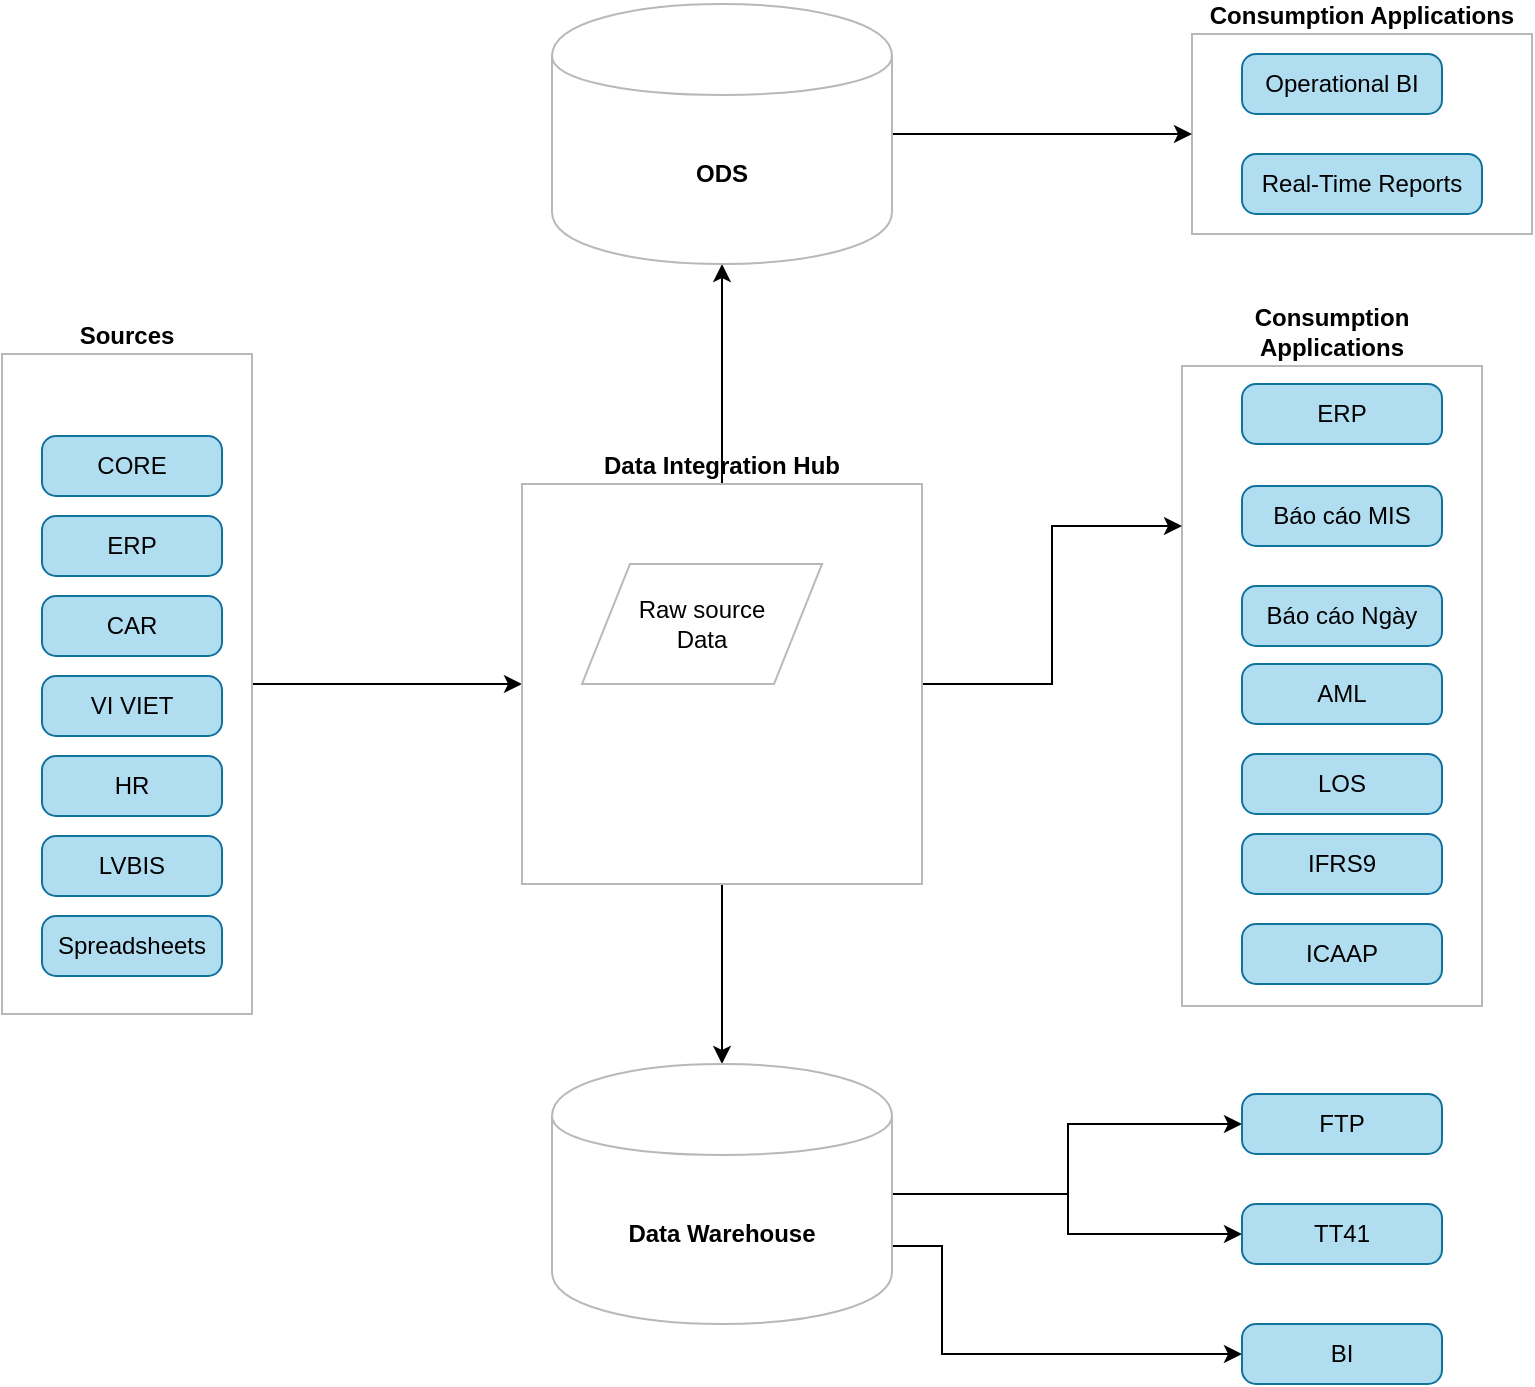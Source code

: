 <mxfile version="12.9.14" type="github">
  <diagram id="QeJ1PeQarsX0hW5se8th" name="Page-1">
    <mxGraphModel dx="1422" dy="763" grid="1" gridSize="10" guides="1" tooltips="1" connect="1" arrows="1" fold="1" page="1" pageScale="1" pageWidth="850" pageHeight="1100" math="0" shadow="0">
      <root>
        <mxCell id="0" />
        <mxCell id="1" parent="0" />
        <mxCell id="iZZk4Q9hEZwyQge0-GY_-52" value="Consumption Applications" style="rounded=0;whiteSpace=wrap;html=1;strokeColor=#B8B8B8;labelPosition=center;verticalLabelPosition=top;align=center;verticalAlign=bottom;fontStyle=1" vertex="1" parent="1">
          <mxGeometry x="635" y="84" width="170" height="100" as="geometry" />
        </mxCell>
        <mxCell id="iZZk4Q9hEZwyQge0-GY_-39" value="Consumption Applications" style="rounded=0;whiteSpace=wrap;html=1;strokeColor=#B8B8B8;labelPosition=center;verticalLabelPosition=top;align=center;verticalAlign=bottom;fontStyle=1" vertex="1" parent="1">
          <mxGeometry x="630" y="250" width="150" height="320" as="geometry" />
        </mxCell>
        <mxCell id="iZZk4Q9hEZwyQge0-GY_-23" value="" style="edgeStyle=orthogonalEdgeStyle;rounded=0;orthogonalLoop=1;jettySize=auto;html=1;entryX=0;entryY=0.5;entryDx=0;entryDy=0;" edge="1" parent="1" source="iZZk4Q9hEZwyQge0-GY_-18" target="iZZk4Q9hEZwyQge0-GY_-1">
          <mxGeometry relative="1" as="geometry">
            <mxPoint x="280" y="409" as="targetPoint" />
          </mxGeometry>
        </mxCell>
        <mxCell id="iZZk4Q9hEZwyQge0-GY_-18" value="Sources" style="rounded=0;whiteSpace=wrap;html=1;strokeColor=#B8B8B8;labelPosition=center;verticalLabelPosition=top;align=center;verticalAlign=bottom;fontStyle=1" vertex="1" parent="1">
          <mxGeometry x="40" y="244" width="125" height="330" as="geometry" />
        </mxCell>
        <mxCell id="iZZk4Q9hEZwyQge0-GY_-25" value="" style="edgeStyle=orthogonalEdgeStyle;rounded=0;orthogonalLoop=1;jettySize=auto;html=1;" edge="1" parent="1" source="iZZk4Q9hEZwyQge0-GY_-1" target="iZZk4Q9hEZwyQge0-GY_-24">
          <mxGeometry relative="1" as="geometry" />
        </mxCell>
        <mxCell id="iZZk4Q9hEZwyQge0-GY_-27" value="" style="edgeStyle=orthogonalEdgeStyle;rounded=0;orthogonalLoop=1;jettySize=auto;html=1;" edge="1" parent="1" source="iZZk4Q9hEZwyQge0-GY_-1" target="iZZk4Q9hEZwyQge0-GY_-26">
          <mxGeometry relative="1" as="geometry" />
        </mxCell>
        <mxCell id="iZZk4Q9hEZwyQge0-GY_-41" value="" style="edgeStyle=orthogonalEdgeStyle;rounded=0;orthogonalLoop=1;jettySize=auto;html=1;entryX=0;entryY=0.25;entryDx=0;entryDy=0;" edge="1" parent="1" source="iZZk4Q9hEZwyQge0-GY_-1" target="iZZk4Q9hEZwyQge0-GY_-39">
          <mxGeometry relative="1" as="geometry">
            <mxPoint x="580" y="409" as="targetPoint" />
          </mxGeometry>
        </mxCell>
        <mxCell id="iZZk4Q9hEZwyQge0-GY_-1" value="Data Integration Hub" style="whiteSpace=wrap;html=1;aspect=fixed;strokeColor=#B8B8B8;labelPosition=center;verticalLabelPosition=top;align=center;verticalAlign=bottom;fontStyle=1" vertex="1" parent="1">
          <mxGeometry x="300" y="309" width="200" height="200" as="geometry" />
        </mxCell>
        <mxCell id="iZZk4Q9hEZwyQge0-GY_-8" value="HR" style="rounded=1;whiteSpace=wrap;html=1;absoluteArcSize=1;arcSize=14;strokeWidth=1;fillColor=#b1ddf0;strokeColor=#10739e;" vertex="1" parent="1">
          <mxGeometry x="60" y="445" width="90" height="30" as="geometry" />
        </mxCell>
        <mxCell id="iZZk4Q9hEZwyQge0-GY_-10" value="Spreadsheets" style="rounded=1;whiteSpace=wrap;html=1;absoluteArcSize=1;arcSize=14;strokeWidth=1;fillColor=#b1ddf0;strokeColor=#10739e;" vertex="1" parent="1">
          <mxGeometry x="60" y="525" width="90" height="30" as="geometry" />
        </mxCell>
        <mxCell id="iZZk4Q9hEZwyQge0-GY_-12" value="CORE" style="rounded=1;whiteSpace=wrap;html=1;absoluteArcSize=1;arcSize=14;strokeWidth=1;fillColor=#b1ddf0;strokeColor=#10739e;" vertex="1" parent="1">
          <mxGeometry x="60" y="285" width="90" height="30" as="geometry" />
        </mxCell>
        <mxCell id="iZZk4Q9hEZwyQge0-GY_-13" value="LVBIS" style="rounded=1;whiteSpace=wrap;html=1;absoluteArcSize=1;arcSize=14;strokeWidth=1;fillColor=#b1ddf0;strokeColor=#10739e;" vertex="1" parent="1">
          <mxGeometry x="60" y="485" width="90" height="30" as="geometry" />
        </mxCell>
        <mxCell id="iZZk4Q9hEZwyQge0-GY_-14" value="CAR" style="rounded=1;whiteSpace=wrap;html=1;absoluteArcSize=1;arcSize=14;strokeWidth=1;fillColor=#b1ddf0;strokeColor=#10739e;" vertex="1" parent="1">
          <mxGeometry x="60" y="365" width="90" height="30" as="geometry" />
        </mxCell>
        <mxCell id="iZZk4Q9hEZwyQge0-GY_-15" value="ERP" style="rounded=1;whiteSpace=wrap;html=1;absoluteArcSize=1;arcSize=14;strokeWidth=1;fillColor=#b1ddf0;strokeColor=#10739e;" vertex="1" parent="1">
          <mxGeometry x="60" y="325" width="90" height="30" as="geometry" />
        </mxCell>
        <mxCell id="iZZk4Q9hEZwyQge0-GY_-16" value="VI VIET" style="rounded=1;whiteSpace=wrap;html=1;absoluteArcSize=1;arcSize=14;strokeWidth=1;fillColor=#b1ddf0;strokeColor=#10739e;" vertex="1" parent="1">
          <mxGeometry x="60" y="405" width="90" height="30" as="geometry" />
        </mxCell>
        <mxCell id="iZZk4Q9hEZwyQge0-GY_-37" value="" style="edgeStyle=orthogonalEdgeStyle;rounded=0;orthogonalLoop=1;jettySize=auto;html=1;" edge="1" parent="1" source="iZZk4Q9hEZwyQge0-GY_-24" target="iZZk4Q9hEZwyQge0-GY_-30">
          <mxGeometry relative="1" as="geometry">
            <mxPoint x="565" y="664" as="targetPoint" />
            <Array as="points">
              <mxPoint x="573" y="664" />
              <mxPoint x="573" y="684" />
            </Array>
          </mxGeometry>
        </mxCell>
        <mxCell id="iZZk4Q9hEZwyQge0-GY_-48" value="" style="edgeStyle=orthogonalEdgeStyle;rounded=0;orthogonalLoop=1;jettySize=auto;html=1;entryX=0;entryY=0.5;entryDx=0;entryDy=0;exitX=1;exitY=0.7;exitDx=0;exitDy=0;" edge="1" parent="1" source="iZZk4Q9hEZwyQge0-GY_-24" target="iZZk4Q9hEZwyQge0-GY_-46">
          <mxGeometry relative="1" as="geometry">
            <mxPoint x="510" y="729" as="sourcePoint" />
            <mxPoint x="565" y="664" as="targetPoint" />
            <Array as="points">
              <mxPoint x="510" y="690" />
              <mxPoint x="510" y="744" />
            </Array>
          </mxGeometry>
        </mxCell>
        <mxCell id="iZZk4Q9hEZwyQge0-GY_-49" style="edgeStyle=orthogonalEdgeStyle;rounded=0;orthogonalLoop=1;jettySize=auto;html=1;exitX=1;exitY=0.3;exitDx=0;exitDy=0;" edge="1" parent="1" source="iZZk4Q9hEZwyQge0-GY_-24" target="iZZk4Q9hEZwyQge0-GY_-29">
          <mxGeometry relative="1" as="geometry">
            <Array as="points">
              <mxPoint x="485" y="664" />
              <mxPoint x="573" y="664" />
              <mxPoint x="573" y="629" />
            </Array>
          </mxGeometry>
        </mxCell>
        <mxCell id="iZZk4Q9hEZwyQge0-GY_-24" value="Data Warehouse" style="shape=cylinder;whiteSpace=wrap;html=1;boundedLbl=1;backgroundOutline=1;strokeColor=#B8B8B8;fontStyle=1" vertex="1" parent="1">
          <mxGeometry x="315" y="599" width="170" height="130" as="geometry" />
        </mxCell>
        <mxCell id="iZZk4Q9hEZwyQge0-GY_-56" value="" style="edgeStyle=orthogonalEdgeStyle;rounded=0;orthogonalLoop=1;jettySize=auto;html=1;entryX=0;entryY=0.5;entryDx=0;entryDy=0;" edge="1" parent="1" source="iZZk4Q9hEZwyQge0-GY_-26" target="iZZk4Q9hEZwyQge0-GY_-52">
          <mxGeometry relative="1" as="geometry">
            <mxPoint x="565" y="85" as="targetPoint" />
          </mxGeometry>
        </mxCell>
        <mxCell id="iZZk4Q9hEZwyQge0-GY_-26" value="ODS" style="shape=cylinder;whiteSpace=wrap;html=1;boundedLbl=1;backgroundOutline=1;strokeColor=#B8B8B8;fontStyle=1" vertex="1" parent="1">
          <mxGeometry x="315" y="69" width="170" height="130" as="geometry" />
        </mxCell>
        <mxCell id="iZZk4Q9hEZwyQge0-GY_-28" value="ERP" style="rounded=1;whiteSpace=wrap;html=1;absoluteArcSize=1;arcSize=14;strokeWidth=1;fillColor=#b1ddf0;strokeColor=#10739e;" vertex="1" parent="1">
          <mxGeometry x="660" y="259" width="100" height="30" as="geometry" />
        </mxCell>
        <mxCell id="iZZk4Q9hEZwyQge0-GY_-29" value="FTP" style="rounded=1;whiteSpace=wrap;html=1;absoluteArcSize=1;arcSize=14;strokeWidth=1;fillColor=#b1ddf0;strokeColor=#10739e;" vertex="1" parent="1">
          <mxGeometry x="660" y="614" width="100" height="30" as="geometry" />
        </mxCell>
        <mxCell id="iZZk4Q9hEZwyQge0-GY_-30" value="TT41" style="rounded=1;whiteSpace=wrap;html=1;absoluteArcSize=1;arcSize=14;strokeWidth=1;fillColor=#b1ddf0;strokeColor=#10739e;" vertex="1" parent="1">
          <mxGeometry x="660" y="669" width="100" height="30" as="geometry" />
        </mxCell>
        <mxCell id="iZZk4Q9hEZwyQge0-GY_-31" value="Báo cáo MIS" style="rounded=1;whiteSpace=wrap;html=1;absoluteArcSize=1;arcSize=14;strokeWidth=1;fillColor=#b1ddf0;strokeColor=#10739e;" vertex="1" parent="1">
          <mxGeometry x="660" y="310" width="100" height="30" as="geometry" />
        </mxCell>
        <mxCell id="iZZk4Q9hEZwyQge0-GY_-32" value="Báo cáo Ngày" style="rounded=1;whiteSpace=wrap;html=1;absoluteArcSize=1;arcSize=14;strokeWidth=1;fillColor=#b1ddf0;strokeColor=#10739e;" vertex="1" parent="1">
          <mxGeometry x="660" y="360" width="100" height="30" as="geometry" />
        </mxCell>
        <mxCell id="iZZk4Q9hEZwyQge0-GY_-42" value="AML" style="rounded=1;whiteSpace=wrap;html=1;absoluteArcSize=1;arcSize=14;strokeWidth=1;fillColor=#b1ddf0;strokeColor=#10739e;" vertex="1" parent="1">
          <mxGeometry x="660" y="399" width="100" height="30" as="geometry" />
        </mxCell>
        <mxCell id="iZZk4Q9hEZwyQge0-GY_-43" value="LOS" style="rounded=1;whiteSpace=wrap;html=1;absoluteArcSize=1;arcSize=14;strokeWidth=1;fillColor=#b1ddf0;strokeColor=#10739e;" vertex="1" parent="1">
          <mxGeometry x="660" y="444" width="100" height="30" as="geometry" />
        </mxCell>
        <mxCell id="iZZk4Q9hEZwyQge0-GY_-44" value="IFRS9" style="rounded=1;whiteSpace=wrap;html=1;absoluteArcSize=1;arcSize=14;strokeWidth=1;fillColor=#b1ddf0;strokeColor=#10739e;" vertex="1" parent="1">
          <mxGeometry x="660" y="484" width="100" height="30" as="geometry" />
        </mxCell>
        <mxCell id="iZZk4Q9hEZwyQge0-GY_-45" value="ICAAP" style="rounded=1;whiteSpace=wrap;html=1;absoluteArcSize=1;arcSize=14;strokeWidth=1;fillColor=#b1ddf0;strokeColor=#10739e;" vertex="1" parent="1">
          <mxGeometry x="660" y="529" width="100" height="30" as="geometry" />
        </mxCell>
        <mxCell id="iZZk4Q9hEZwyQge0-GY_-46" value="BI" style="rounded=1;whiteSpace=wrap;html=1;absoluteArcSize=1;arcSize=14;strokeWidth=1;fillColor=#b1ddf0;strokeColor=#10739e;" vertex="1" parent="1">
          <mxGeometry x="660" y="729" width="100" height="30" as="geometry" />
        </mxCell>
        <mxCell id="iZZk4Q9hEZwyQge0-GY_-50" value="Operational BI" style="rounded=1;whiteSpace=wrap;html=1;absoluteArcSize=1;arcSize=14;strokeWidth=1;fillColor=#b1ddf0;strokeColor=#10739e;" vertex="1" parent="1">
          <mxGeometry x="660" y="94" width="100" height="30" as="geometry" />
        </mxCell>
        <mxCell id="iZZk4Q9hEZwyQge0-GY_-51" value="Real-Time Reports" style="rounded=1;whiteSpace=wrap;html=1;absoluteArcSize=1;arcSize=14;strokeWidth=1;fillColor=#b1ddf0;strokeColor=#10739e;" vertex="1" parent="1">
          <mxGeometry x="660" y="144" width="120" height="30" as="geometry" />
        </mxCell>
        <mxCell id="iZZk4Q9hEZwyQge0-GY_-57" value="&lt;div&gt;Raw source&lt;/div&gt;&lt;div&gt;Data&lt;/div&gt;" style="shape=parallelogram;perimeter=parallelogramPerimeter;whiteSpace=wrap;html=1;strokeColor=#B8B8B8;" vertex="1" parent="1">
          <mxGeometry x="330" y="349" width="120" height="60" as="geometry" />
        </mxCell>
      </root>
    </mxGraphModel>
  </diagram>
</mxfile>
